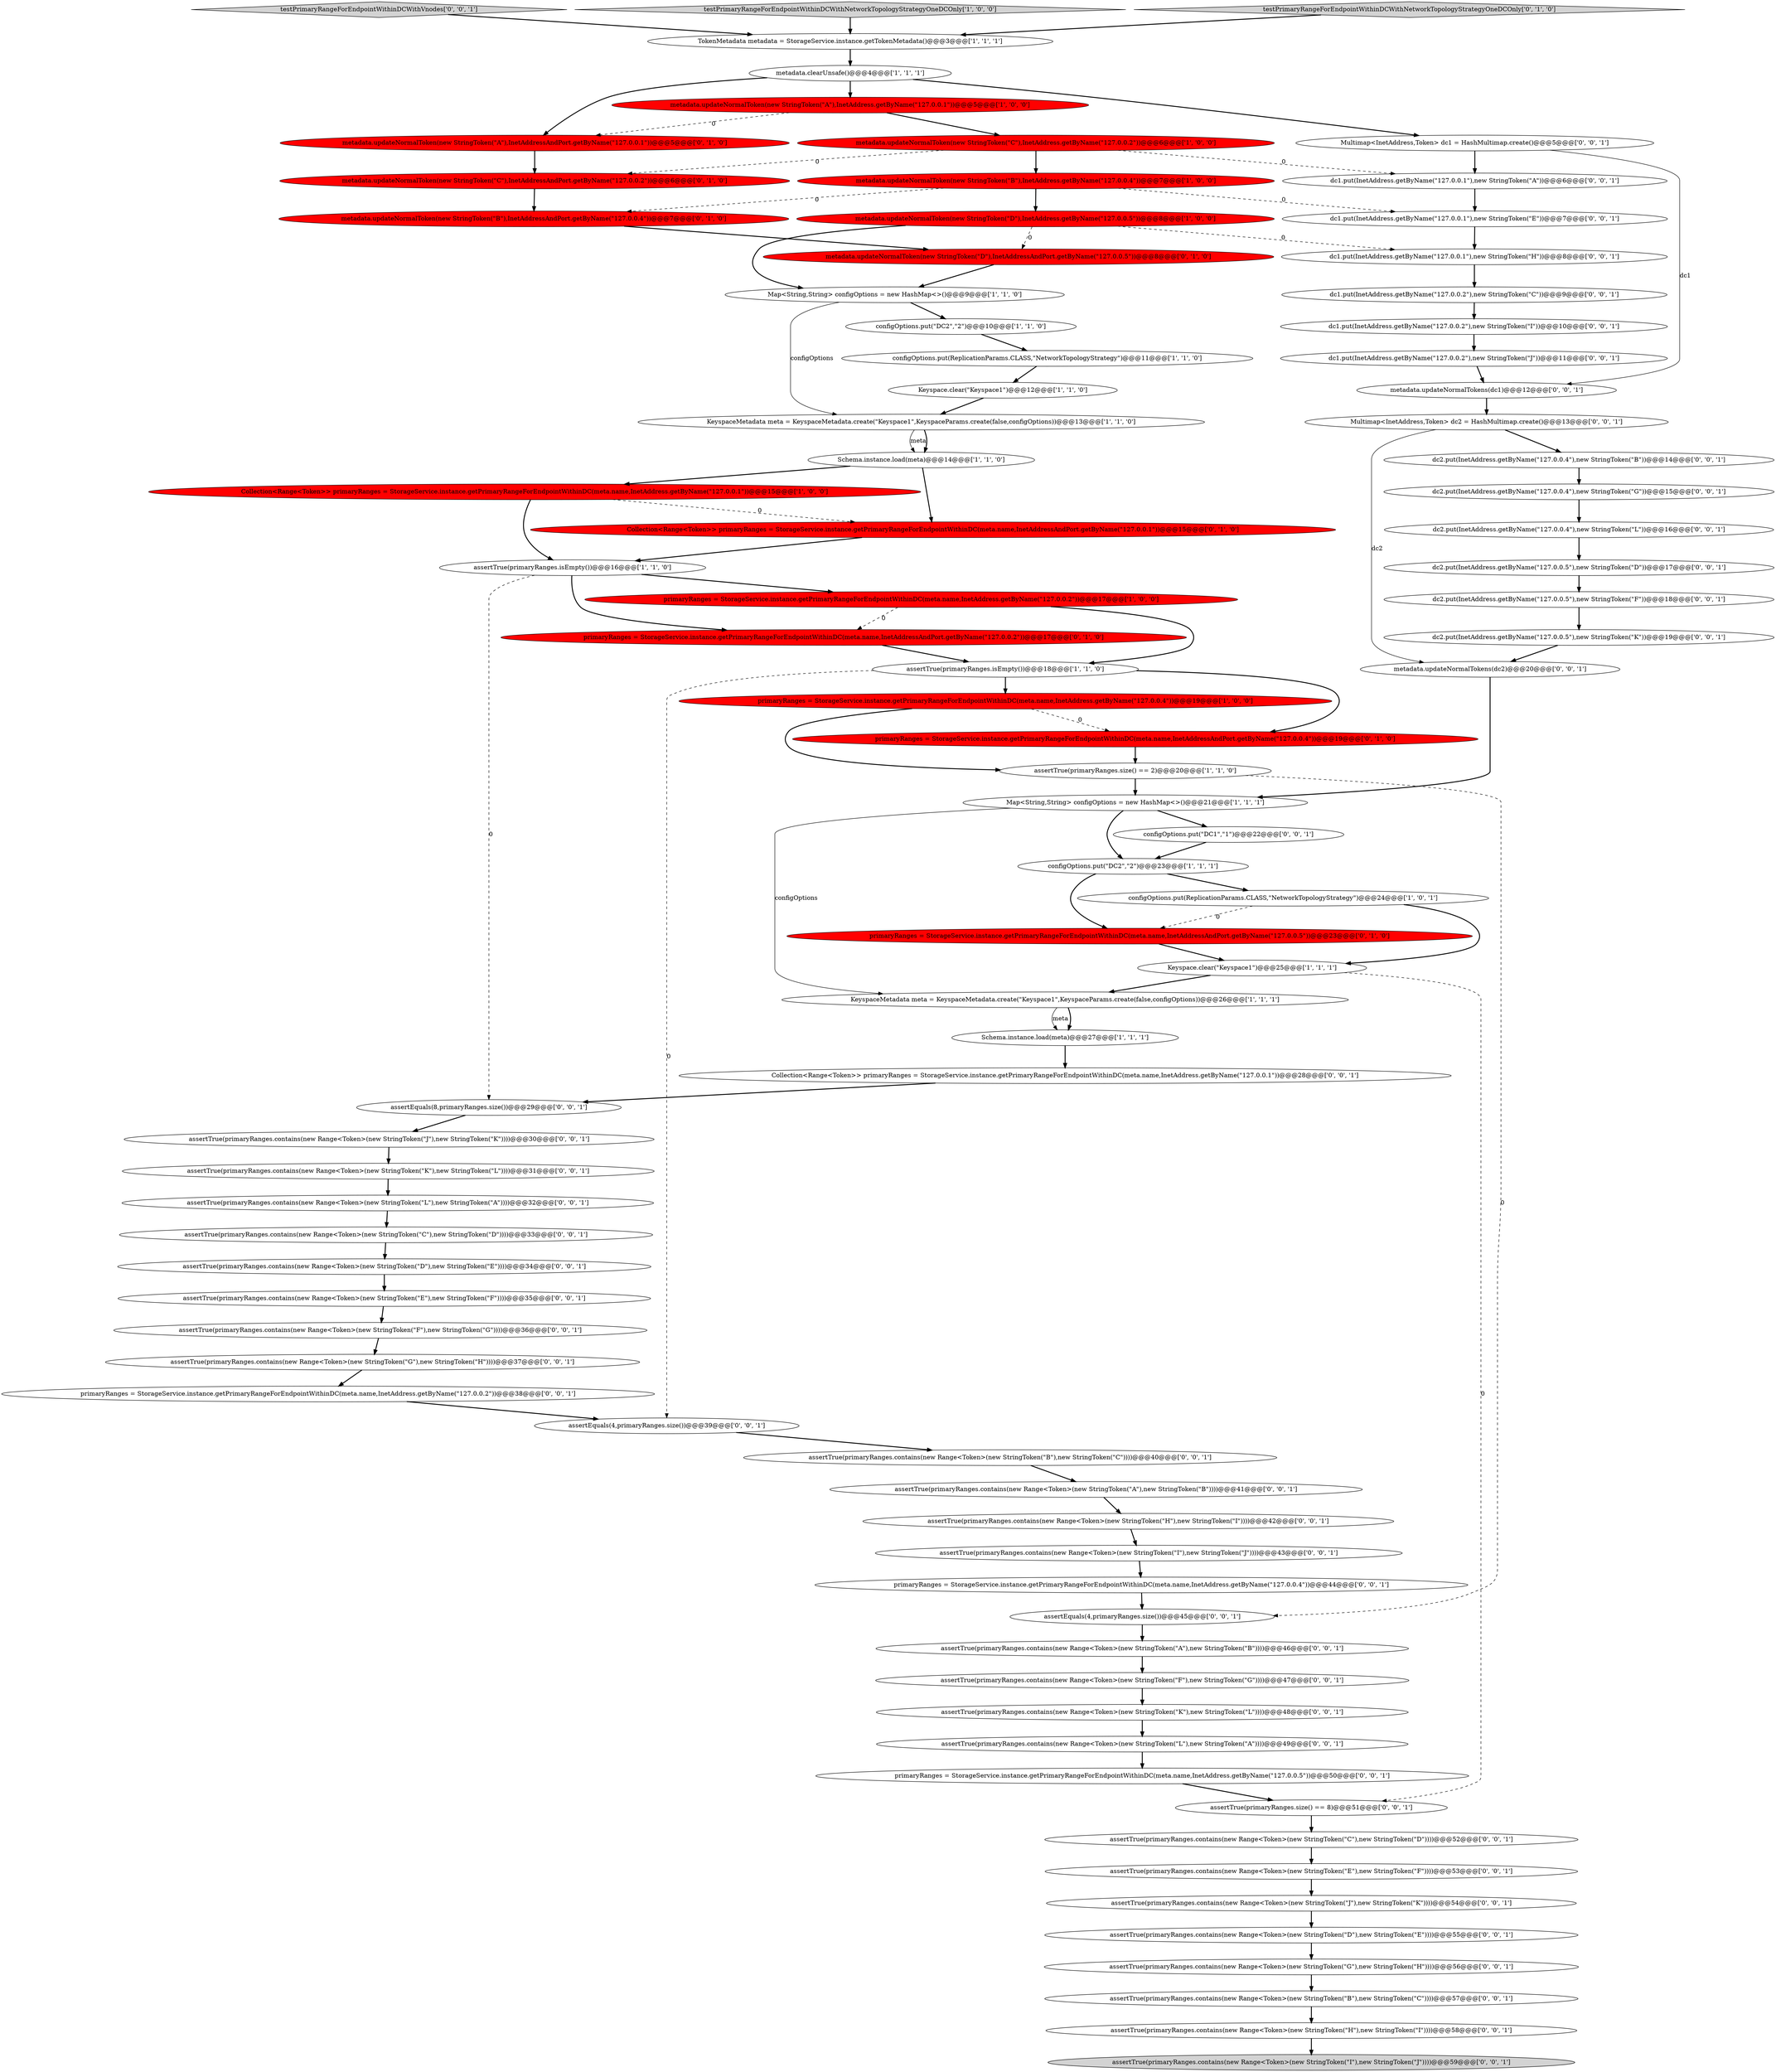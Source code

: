 digraph {
22 [style = filled, label = "TokenMetadata metadata = StorageService.instance.getTokenMetadata()@@@3@@@['1', '1', '1']", fillcolor = white, shape = ellipse image = "AAA0AAABBB1BBB"];
27 [style = filled, label = "primaryRanges = StorageService.instance.getPrimaryRangeForEndpointWithinDC(meta.name,InetAddressAndPort.getByName(\"127.0.0.2\"))@@@17@@@['0', '1', '0']", fillcolor = red, shape = ellipse image = "AAA1AAABBB2BBB"];
45 [style = filled, label = "assertTrue(primaryRanges.contains(new Range<Token>(new StringToken(\"L\"),new StringToken(\"A\"))))@@@49@@@['0', '0', '1']", fillcolor = white, shape = ellipse image = "AAA0AAABBB3BBB"];
35 [style = filled, label = "assertTrue(primaryRanges.contains(new Range<Token>(new StringToken(\"J\"),new StringToken(\"K\"))))@@@30@@@['0', '0', '1']", fillcolor = white, shape = ellipse image = "AAA0AAABBB3BBB"];
13 [style = filled, label = "Schema.instance.load(meta)@@@27@@@['1', '1', '1']", fillcolor = white, shape = ellipse image = "AAA0AAABBB1BBB"];
21 [style = filled, label = "configOptions.put(\"DC2\",\"2\")@@@23@@@['1', '1', '1']", fillcolor = white, shape = ellipse image = "AAA0AAABBB1BBB"];
23 [style = filled, label = "metadata.clearUnsafe()@@@4@@@['1', '1', '1']", fillcolor = white, shape = ellipse image = "AAA0AAABBB1BBB"];
53 [style = filled, label = "configOptions.put(\"DC1\",\"1\")@@@22@@@['0', '0', '1']", fillcolor = white, shape = ellipse image = "AAA0AAABBB3BBB"];
59 [style = filled, label = "assertTrue(primaryRanges.contains(new Range<Token>(new StringToken(\"E\"),new StringToken(\"F\"))))@@@35@@@['0', '0', '1']", fillcolor = white, shape = ellipse image = "AAA0AAABBB3BBB"];
78 [style = filled, label = "testPrimaryRangeForEndpointWithinDCWithVnodes['0', '0', '1']", fillcolor = lightgray, shape = diamond image = "AAA0AAABBB3BBB"];
83 [style = filled, label = "Multimap<InetAddress,Token> dc2 = HashMultimap.create()@@@13@@@['0', '0', '1']", fillcolor = white, shape = ellipse image = "AAA0AAABBB3BBB"];
48 [style = filled, label = "assertTrue(primaryRanges.contains(new Range<Token>(new StringToken(\"L\"),new StringToken(\"A\"))))@@@32@@@['0', '0', '1']", fillcolor = white, shape = ellipse image = "AAA0AAABBB3BBB"];
19 [style = filled, label = "primaryRanges = StorageService.instance.getPrimaryRangeForEndpointWithinDC(meta.name,InetAddress.getByName(\"127.0.0.2\"))@@@17@@@['1', '0', '0']", fillcolor = red, shape = ellipse image = "AAA1AAABBB1BBB"];
14 [style = filled, label = "metadata.updateNormalToken(new StringToken(\"B\"),InetAddress.getByName(\"127.0.0.4\"))@@@7@@@['1', '0', '0']", fillcolor = red, shape = ellipse image = "AAA1AAABBB1BBB"];
69 [style = filled, label = "metadata.updateNormalTokens(dc1)@@@12@@@['0', '0', '1']", fillcolor = white, shape = ellipse image = "AAA0AAABBB3BBB"];
70 [style = filled, label = "primaryRanges = StorageService.instance.getPrimaryRangeForEndpointWithinDC(meta.name,InetAddress.getByName(\"127.0.0.4\"))@@@44@@@['0', '0', '1']", fillcolor = white, shape = ellipse image = "AAA0AAABBB3BBB"];
10 [style = filled, label = "Collection<Range<Token>> primaryRanges = StorageService.instance.getPrimaryRangeForEndpointWithinDC(meta.name,InetAddress.getByName(\"127.0.0.1\"))@@@15@@@['1', '0', '0']", fillcolor = red, shape = ellipse image = "AAA1AAABBB1BBB"];
6 [style = filled, label = "Map<String,String> configOptions = new HashMap<>()@@@9@@@['1', '1', '0']", fillcolor = white, shape = ellipse image = "AAA0AAABBB1BBB"];
24 [style = filled, label = "Keyspace.clear(\"Keyspace1\")@@@25@@@['1', '1', '1']", fillcolor = white, shape = ellipse image = "AAA0AAABBB1BBB"];
5 [style = filled, label = "configOptions.put(ReplicationParams.CLASS,\"NetworkTopologyStrategy\")@@@24@@@['1', '0', '1']", fillcolor = white, shape = ellipse image = "AAA0AAABBB1BBB"];
11 [style = filled, label = "primaryRanges = StorageService.instance.getPrimaryRangeForEndpointWithinDC(meta.name,InetAddress.getByName(\"127.0.0.4\"))@@@19@@@['1', '0', '0']", fillcolor = red, shape = ellipse image = "AAA1AAABBB1BBB"];
12 [style = filled, label = "metadata.updateNormalToken(new StringToken(\"C\"),InetAddress.getByName(\"127.0.0.2\"))@@@6@@@['1', '0', '0']", fillcolor = red, shape = ellipse image = "AAA1AAABBB1BBB"];
9 [style = filled, label = "Keyspace.clear(\"Keyspace1\")@@@12@@@['1', '1', '0']", fillcolor = white, shape = ellipse image = "AAA0AAABBB1BBB"];
50 [style = filled, label = "assertTrue(primaryRanges.contains(new Range<Token>(new StringToken(\"C\"),new StringToken(\"D\"))))@@@33@@@['0', '0', '1']", fillcolor = white, shape = ellipse image = "AAA0AAABBB3BBB"];
46 [style = filled, label = "Collection<Range<Token>> primaryRanges = StorageService.instance.getPrimaryRangeForEndpointWithinDC(meta.name,InetAddress.getByName(\"127.0.0.1\"))@@@28@@@['0', '0', '1']", fillcolor = white, shape = ellipse image = "AAA0AAABBB3BBB"];
72 [style = filled, label = "assertTrue(primaryRanges.contains(new Range<Token>(new StringToken(\"G\"),new StringToken(\"H\"))))@@@37@@@['0', '0', '1']", fillcolor = white, shape = ellipse image = "AAA0AAABBB3BBB"];
51 [style = filled, label = "dc2.put(InetAddress.getByName(\"127.0.0.5\"),new StringToken(\"K\"))@@@19@@@['0', '0', '1']", fillcolor = white, shape = ellipse image = "AAA0AAABBB3BBB"];
82 [style = filled, label = "assertTrue(primaryRanges.contains(new Range<Token>(new StringToken(\"F\"),new StringToken(\"G\"))))@@@47@@@['0', '0', '1']", fillcolor = white, shape = ellipse image = "AAA0AAABBB3BBB"];
80 [style = filled, label = "dc2.put(InetAddress.getByName(\"127.0.0.4\"),new StringToken(\"G\"))@@@15@@@['0', '0', '1']", fillcolor = white, shape = ellipse image = "AAA0AAABBB3BBB"];
52 [style = filled, label = "assertTrue(primaryRanges.contains(new Range<Token>(new StringToken(\"J\"),new StringToken(\"K\"))))@@@54@@@['0', '0', '1']", fillcolor = white, shape = ellipse image = "AAA0AAABBB3BBB"];
81 [style = filled, label = "assertTrue(primaryRanges.contains(new Range<Token>(new StringToken(\"H\"),new StringToken(\"I\"))))@@@42@@@['0', '0', '1']", fillcolor = white, shape = ellipse image = "AAA0AAABBB3BBB"];
1 [style = filled, label = "assertTrue(primaryRanges.isEmpty())@@@16@@@['1', '1', '0']", fillcolor = white, shape = ellipse image = "AAA0AAABBB1BBB"];
47 [style = filled, label = "primaryRanges = StorageService.instance.getPrimaryRangeForEndpointWithinDC(meta.name,InetAddress.getByName(\"127.0.0.2\"))@@@38@@@['0', '0', '1']", fillcolor = white, shape = ellipse image = "AAA0AAABBB3BBB"];
58 [style = filled, label = "assertTrue(primaryRanges.contains(new Range<Token>(new StringToken(\"D\"),new StringToken(\"E\"))))@@@55@@@['0', '0', '1']", fillcolor = white, shape = ellipse image = "AAA0AAABBB3BBB"];
64 [style = filled, label = "assertEquals(8,primaryRanges.size())@@@29@@@['0', '0', '1']", fillcolor = white, shape = ellipse image = "AAA0AAABBB3BBB"];
29 [style = filled, label = "primaryRanges = StorageService.instance.getPrimaryRangeForEndpointWithinDC(meta.name,InetAddressAndPort.getByName(\"127.0.0.4\"))@@@19@@@['0', '1', '0']", fillcolor = red, shape = ellipse image = "AAA1AAABBB2BBB"];
57 [style = filled, label = "assertTrue(primaryRanges.contains(new Range<Token>(new StringToken(\"E\"),new StringToken(\"F\"))))@@@53@@@['0', '0', '1']", fillcolor = white, shape = ellipse image = "AAA0AAABBB3BBB"];
71 [style = filled, label = "assertTrue(primaryRanges.contains(new Range<Token>(new StringToken(\"D\"),new StringToken(\"E\"))))@@@34@@@['0', '0', '1']", fillcolor = white, shape = ellipse image = "AAA0AAABBB3BBB"];
32 [style = filled, label = "metadata.updateNormalToken(new StringToken(\"C\"),InetAddressAndPort.getByName(\"127.0.0.2\"))@@@6@@@['0', '1', '0']", fillcolor = red, shape = ellipse image = "AAA1AAABBB2BBB"];
74 [style = filled, label = "dc1.put(InetAddress.getByName(\"127.0.0.1\"),new StringToken(\"H\"))@@@8@@@['0', '0', '1']", fillcolor = white, shape = ellipse image = "AAA0AAABBB3BBB"];
38 [style = filled, label = "assertTrue(primaryRanges.contains(new Range<Token>(new StringToken(\"F\"),new StringToken(\"G\"))))@@@36@@@['0', '0', '1']", fillcolor = white, shape = ellipse image = "AAA0AAABBB3BBB"];
62 [style = filled, label = "assertTrue(primaryRanges.contains(new Range<Token>(new StringToken(\"K\"),new StringToken(\"L\"))))@@@48@@@['0', '0', '1']", fillcolor = white, shape = ellipse image = "AAA0AAABBB3BBB"];
3 [style = filled, label = "assertTrue(primaryRanges.isEmpty())@@@18@@@['1', '1', '0']", fillcolor = white, shape = ellipse image = "AAA0AAABBB1BBB"];
33 [style = filled, label = "Collection<Range<Token>> primaryRanges = StorageService.instance.getPrimaryRangeForEndpointWithinDC(meta.name,InetAddressAndPort.getByName(\"127.0.0.1\"))@@@15@@@['0', '1', '0']", fillcolor = red, shape = ellipse image = "AAA1AAABBB2BBB"];
36 [style = filled, label = "dc2.put(InetAddress.getByName(\"127.0.0.4\"),new StringToken(\"L\"))@@@16@@@['0', '0', '1']", fillcolor = white, shape = ellipse image = "AAA0AAABBB3BBB"];
40 [style = filled, label = "assertTrue(primaryRanges.contains(new Range<Token>(new StringToken(\"B\"),new StringToken(\"C\"))))@@@40@@@['0', '0', '1']", fillcolor = white, shape = ellipse image = "AAA0AAABBB3BBB"];
77 [style = filled, label = "dc2.put(InetAddress.getByName(\"127.0.0.5\"),new StringToken(\"D\"))@@@17@@@['0', '0', '1']", fillcolor = white, shape = ellipse image = "AAA0AAABBB3BBB"];
68 [style = filled, label = "assertTrue(primaryRanges.contains(new Range<Token>(new StringToken(\"A\"),new StringToken(\"B\"))))@@@46@@@['0', '0', '1']", fillcolor = white, shape = ellipse image = "AAA0AAABBB3BBB"];
20 [style = filled, label = "assertTrue(primaryRanges.size() == 2)@@@20@@@['1', '1', '0']", fillcolor = white, shape = ellipse image = "AAA0AAABBB1BBB"];
41 [style = filled, label = "dc1.put(InetAddress.getByName(\"127.0.0.2\"),new StringToken(\"C\"))@@@9@@@['0', '0', '1']", fillcolor = white, shape = ellipse image = "AAA0AAABBB3BBB"];
55 [style = filled, label = "assertEquals(4,primaryRanges.size())@@@39@@@['0', '0', '1']", fillcolor = white, shape = ellipse image = "AAA0AAABBB3BBB"];
56 [style = filled, label = "assertTrue(primaryRanges.contains(new Range<Token>(new StringToken(\"B\"),new StringToken(\"C\"))))@@@57@@@['0', '0', '1']", fillcolor = white, shape = ellipse image = "AAA0AAABBB3BBB"];
17 [style = filled, label = "testPrimaryRangeForEndpointWithinDCWithNetworkTopologyStrategyOneDCOnly['1', '0', '0']", fillcolor = lightgray, shape = diamond image = "AAA0AAABBB1BBB"];
0 [style = filled, label = "KeyspaceMetadata meta = KeyspaceMetadata.create(\"Keyspace1\",KeyspaceParams.create(false,configOptions))@@@26@@@['1', '1', '1']", fillcolor = white, shape = ellipse image = "AAA0AAABBB1BBB"];
26 [style = filled, label = "testPrimaryRangeForEndpointWithinDCWithNetworkTopologyStrategyOneDCOnly['0', '1', '0']", fillcolor = lightgray, shape = diamond image = "AAA0AAABBB2BBB"];
34 [style = filled, label = "dc1.put(InetAddress.getByName(\"127.0.0.2\"),new StringToken(\"I\"))@@@10@@@['0', '0', '1']", fillcolor = white, shape = ellipse image = "AAA0AAABBB3BBB"];
42 [style = filled, label = "assertTrue(primaryRanges.contains(new Range<Token>(new StringToken(\"I\"),new StringToken(\"J\"))))@@@59@@@['0', '0', '1']", fillcolor = lightgray, shape = ellipse image = "AAA0AAABBB3BBB"];
18 [style = filled, label = "Schema.instance.load(meta)@@@14@@@['1', '1', '0']", fillcolor = white, shape = ellipse image = "AAA0AAABBB1BBB"];
44 [style = filled, label = "assertTrue(primaryRanges.contains(new Range<Token>(new StringToken(\"G\"),new StringToken(\"H\"))))@@@56@@@['0', '0', '1']", fillcolor = white, shape = ellipse image = "AAA0AAABBB3BBB"];
49 [style = filled, label = "metadata.updateNormalTokens(dc2)@@@20@@@['0', '0', '1']", fillcolor = white, shape = ellipse image = "AAA0AAABBB3BBB"];
60 [style = filled, label = "assertTrue(primaryRanges.contains(new Range<Token>(new StringToken(\"C\"),new StringToken(\"D\"))))@@@52@@@['0', '0', '1']", fillcolor = white, shape = ellipse image = "AAA0AAABBB3BBB"];
61 [style = filled, label = "dc2.put(InetAddress.getByName(\"127.0.0.4\"),new StringToken(\"B\"))@@@14@@@['0', '0', '1']", fillcolor = white, shape = ellipse image = "AAA0AAABBB3BBB"];
63 [style = filled, label = "Multimap<InetAddress,Token> dc1 = HashMultimap.create()@@@5@@@['0', '0', '1']", fillcolor = white, shape = ellipse image = "AAA0AAABBB3BBB"];
31 [style = filled, label = "metadata.updateNormalToken(new StringToken(\"A\"),InetAddressAndPort.getByName(\"127.0.0.1\"))@@@5@@@['0', '1', '0']", fillcolor = red, shape = ellipse image = "AAA1AAABBB2BBB"];
2 [style = filled, label = "metadata.updateNormalToken(new StringToken(\"D\"),InetAddress.getByName(\"127.0.0.5\"))@@@8@@@['1', '0', '0']", fillcolor = red, shape = ellipse image = "AAA1AAABBB1BBB"];
15 [style = filled, label = "configOptions.put(ReplicationParams.CLASS,\"NetworkTopologyStrategy\")@@@11@@@['1', '1', '0']", fillcolor = white, shape = ellipse image = "AAA0AAABBB1BBB"];
54 [style = filled, label = "assertTrue(primaryRanges.contains(new Range<Token>(new StringToken(\"I\"),new StringToken(\"J\"))))@@@43@@@['0', '0', '1']", fillcolor = white, shape = ellipse image = "AAA0AAABBB3BBB"];
75 [style = filled, label = "assertEquals(4,primaryRanges.size())@@@45@@@['0', '0', '1']", fillcolor = white, shape = ellipse image = "AAA0AAABBB3BBB"];
8 [style = filled, label = "metadata.updateNormalToken(new StringToken(\"A\"),InetAddress.getByName(\"127.0.0.1\"))@@@5@@@['1', '0', '0']", fillcolor = red, shape = ellipse image = "AAA1AAABBB1BBB"];
30 [style = filled, label = "primaryRanges = StorageService.instance.getPrimaryRangeForEndpointWithinDC(meta.name,InetAddressAndPort.getByName(\"127.0.0.5\"))@@@23@@@['0', '1', '0']", fillcolor = red, shape = ellipse image = "AAA1AAABBB2BBB"];
66 [style = filled, label = "dc1.put(InetAddress.getByName(\"127.0.0.1\"),new StringToken(\"A\"))@@@6@@@['0', '0', '1']", fillcolor = white, shape = ellipse image = "AAA0AAABBB3BBB"];
37 [style = filled, label = "dc2.put(InetAddress.getByName(\"127.0.0.5\"),new StringToken(\"F\"))@@@18@@@['0', '0', '1']", fillcolor = white, shape = ellipse image = "AAA0AAABBB3BBB"];
65 [style = filled, label = "assertTrue(primaryRanges.size() == 8)@@@51@@@['0', '0', '1']", fillcolor = white, shape = ellipse image = "AAA0AAABBB3BBB"];
73 [style = filled, label = "dc1.put(InetAddress.getByName(\"127.0.0.2\"),new StringToken(\"J\"))@@@11@@@['0', '0', '1']", fillcolor = white, shape = ellipse image = "AAA0AAABBB3BBB"];
43 [style = filled, label = "dc1.put(InetAddress.getByName(\"127.0.0.1\"),new StringToken(\"E\"))@@@7@@@['0', '0', '1']", fillcolor = white, shape = ellipse image = "AAA0AAABBB3BBB"];
79 [style = filled, label = "assertTrue(primaryRanges.contains(new Range<Token>(new StringToken(\"H\"),new StringToken(\"I\"))))@@@58@@@['0', '0', '1']", fillcolor = white, shape = ellipse image = "AAA0AAABBB3BBB"];
25 [style = filled, label = "metadata.updateNormalToken(new StringToken(\"D\"),InetAddressAndPort.getByName(\"127.0.0.5\"))@@@8@@@['0', '1', '0']", fillcolor = red, shape = ellipse image = "AAA1AAABBB2BBB"];
39 [style = filled, label = "primaryRanges = StorageService.instance.getPrimaryRangeForEndpointWithinDC(meta.name,InetAddress.getByName(\"127.0.0.5\"))@@@50@@@['0', '0', '1']", fillcolor = white, shape = ellipse image = "AAA0AAABBB3BBB"];
4 [style = filled, label = "Map<String,String> configOptions = new HashMap<>()@@@21@@@['1', '1', '1']", fillcolor = white, shape = ellipse image = "AAA0AAABBB1BBB"];
16 [style = filled, label = "configOptions.put(\"DC2\",\"2\")@@@10@@@['1', '1', '0']", fillcolor = white, shape = ellipse image = "AAA0AAABBB1BBB"];
28 [style = filled, label = "metadata.updateNormalToken(new StringToken(\"B\"),InetAddressAndPort.getByName(\"127.0.0.4\"))@@@7@@@['0', '1', '0']", fillcolor = red, shape = ellipse image = "AAA1AAABBB2BBB"];
7 [style = filled, label = "KeyspaceMetadata meta = KeyspaceMetadata.create(\"Keyspace1\",KeyspaceParams.create(false,configOptions))@@@13@@@['1', '1', '0']", fillcolor = white, shape = ellipse image = "AAA0AAABBB1BBB"];
76 [style = filled, label = "assertTrue(primaryRanges.contains(new Range<Token>(new StringToken(\"K\"),new StringToken(\"L\"))))@@@31@@@['0', '0', '1']", fillcolor = white, shape = ellipse image = "AAA0AAABBB3BBB"];
67 [style = filled, label = "assertTrue(primaryRanges.contains(new Range<Token>(new StringToken(\"A\"),new StringToken(\"B\"))))@@@41@@@['0', '0', '1']", fillcolor = white, shape = ellipse image = "AAA0AAABBB3BBB"];
19->27 [style = dashed, label="0"];
65->60 [style = bold, label=""];
0->13 [style = bold, label=""];
4->53 [style = bold, label=""];
2->6 [style = bold, label=""];
53->21 [style = bold, label=""];
7->18 [style = solid, label="meta"];
1->27 [style = bold, label=""];
83->61 [style = bold, label=""];
55->40 [style = bold, label=""];
67->81 [style = bold, label=""];
21->30 [style = bold, label=""];
0->13 [style = solid, label="meta"];
9->7 [style = bold, label=""];
25->6 [style = bold, label=""];
26->22 [style = bold, label=""];
38->72 [style = bold, label=""];
63->66 [style = bold, label=""];
43->74 [style = bold, label=""];
83->49 [style = solid, label="dc2"];
2->74 [style = dashed, label="0"];
75->68 [style = bold, label=""];
28->25 [style = bold, label=""];
77->37 [style = bold, label=""];
13->46 [style = bold, label=""];
72->47 [style = bold, label=""];
36->77 [style = bold, label=""];
49->4 [style = bold, label=""];
19->3 [style = bold, label=""];
56->79 [style = bold, label=""];
34->73 [style = bold, label=""];
74->41 [style = bold, label=""];
24->0 [style = bold, label=""];
76->48 [style = bold, label=""];
3->11 [style = bold, label=""];
4->21 [style = bold, label=""];
62->45 [style = bold, label=""];
48->50 [style = bold, label=""];
68->82 [style = bold, label=""];
12->66 [style = dashed, label="0"];
73->69 [style = bold, label=""];
23->8 [style = bold, label=""];
22->23 [style = bold, label=""];
80->36 [style = bold, label=""];
64->35 [style = bold, label=""];
3->55 [style = dashed, label="0"];
52->58 [style = bold, label=""];
29->20 [style = bold, label=""];
60->57 [style = bold, label=""];
4->0 [style = solid, label="configOptions"];
61->80 [style = bold, label=""];
15->9 [style = bold, label=""];
82->62 [style = bold, label=""];
70->75 [style = bold, label=""];
12->14 [style = bold, label=""];
6->7 [style = solid, label="configOptions"];
1->19 [style = bold, label=""];
10->1 [style = bold, label=""];
54->70 [style = bold, label=""];
3->29 [style = bold, label=""];
5->30 [style = dashed, label="0"];
23->31 [style = bold, label=""];
30->24 [style = bold, label=""];
44->56 [style = bold, label=""];
14->28 [style = dashed, label="0"];
31->32 [style = bold, label=""];
12->32 [style = dashed, label="0"];
18->33 [style = bold, label=""];
21->5 [style = bold, label=""];
35->76 [style = bold, label=""];
18->10 [style = bold, label=""];
1->64 [style = dashed, label="0"];
5->24 [style = bold, label=""];
69->83 [style = bold, label=""];
71->59 [style = bold, label=""];
23->63 [style = bold, label=""];
2->25 [style = dashed, label="0"];
66->43 [style = bold, label=""];
7->18 [style = bold, label=""];
14->2 [style = bold, label=""];
50->71 [style = bold, label=""];
24->65 [style = dashed, label="0"];
41->34 [style = bold, label=""];
8->12 [style = bold, label=""];
45->39 [style = bold, label=""];
16->15 [style = bold, label=""];
11->20 [style = bold, label=""];
81->54 [style = bold, label=""];
37->51 [style = bold, label=""];
46->64 [style = bold, label=""];
27->3 [style = bold, label=""];
11->29 [style = dashed, label="0"];
59->38 [style = bold, label=""];
10->33 [style = dashed, label="0"];
20->75 [style = dashed, label="0"];
33->1 [style = bold, label=""];
51->49 [style = bold, label=""];
79->42 [style = bold, label=""];
17->22 [style = bold, label=""];
39->65 [style = bold, label=""];
40->67 [style = bold, label=""];
20->4 [style = bold, label=""];
58->44 [style = bold, label=""];
57->52 [style = bold, label=""];
14->43 [style = dashed, label="0"];
47->55 [style = bold, label=""];
6->16 [style = bold, label=""];
63->69 [style = solid, label="dc1"];
8->31 [style = dashed, label="0"];
32->28 [style = bold, label=""];
78->22 [style = bold, label=""];
}
